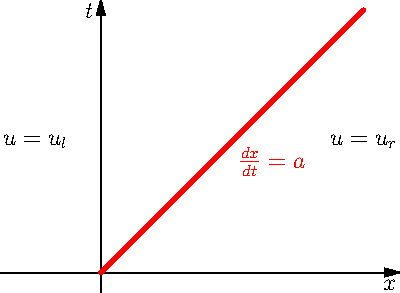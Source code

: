import graph;
size(200,0);

pen pf = red+linewidth(2);

pair p1 = (1,1);
draw(Label("$\frac{dx}{dt}=a$",MidPoint), (0,0)--p1, pf);

label("$u=u_l$", (-0.25,0.5));
label("$u=u_r$", (+1.0,0.5));

xaxis("$x$", Arrow);
yaxis("$t$", Arrow);

